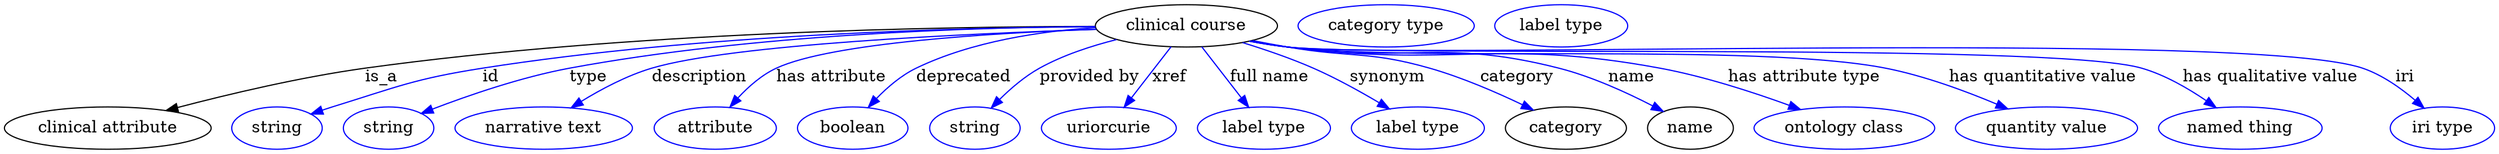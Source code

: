 digraph {
	graph [bb="0,0,2116.9,123"];
	node [label="\N"];
	"clinical course"	[height=0.5,
		label="clinical course",
		pos="1003.7,105",
		width=2.1484];
	"clinical attribute"	[height=0.5,
		pos="87.742,18",
		width=2.4373];
	"clinical course" -> "clinical attribute"	[label=is_a,
		lp="325.74,61.5",
		pos="e,138.01,32.782 926.29,104.34 797.93,103.95 533.3,99.11 311.74,69 255.58,61.368 192.67,46.78 147.86,35.323"];
	id	[color=blue,
		height=0.5,
		label=string,
		pos="231.74,18",
		width=1.0652];
	"clinical course" -> id	[color=blue,
		label=id,
		lp="413.74,61.5",
		pos="e,260.97,29.732 926.42,104.28 812.11,103.6 591.6,98.148 406.74,69 359.02,61.475 305.87,45.101 270.81,33.134",
		style=solid];
	type	[color=blue,
		height=0.5,
		label=string,
		pos="326.74,18",
		width=1.0652];
	"clinical course" -> type	[color=blue,
		label=type,
		lp="495.74,61.5",
		pos="e,354.64,30.564 926.22,104.55 823.31,103.97 636.33,98.402 479.74,69 439.22,61.392 394.59,45.947 364.04,34.224",
		style=solid];
	description	[color=blue,
		height=0.5,
		label="narrative text",
		pos="458.74,18",
		width=2.0943];
	"clinical course" -> description	[color=blue,
		label=description,
		lp="590.24,61.5",
		pos="e,481.84,35.322 927.33,102.01 816.87,98.471 618.3,89.436 549.74,69 528.9,62.787 507.49,51.324 490.68,40.94",
		style=solid];
	"has attribute"	[color=blue,
		height=0.5,
		label=attribute,
		pos="603.74,18",
		width=1.4443];
	"clinical course" -> "has attribute"	[color=blue,
		label="has attribute",
		lp="701.74,61.5",
		pos="e,615.98,35.962 927.14,102.21 839.33,99.127 701.48,90.876 654.74,69 642.46,63.251 631.36,53.288 622.68,43.761",
		style=solid];
	deprecated	[color=blue,
		height=0.5,
		label=boolean,
		pos="720.74,18",
		width=1.2999];
	"clinical course" -> deprecated	[color=blue,
		label=deprecated,
		lp="814.24,61.5",
		pos="e,733.72,35.714 932.67,97.853 875.75,92.075 801.06,82.32 773.74,69 761.18,62.876 749.59,52.727 740.47,43.167",
		style=solid];
	"provided by"	[color=blue,
		height=0.5,
		label=string,
		pos="823.74,18",
		width=1.0652];
	"clinical course" -> "provided by"	[color=blue,
		label="provided by",
		lp="921.24,61.5",
		pos="e,837.65,35.107 944.3,93.324 922.78,87.946 898.86,80.129 878.74,69 866.27,62.098 854.32,51.842 844.76,42.412",
		style=solid];
	xref	[color=blue,
		height=0.5,
		label=uriorcurie,
		pos="937.74,18",
		width=1.5887];
	"clinical course" -> xref	[color=blue,
		label=xref,
		lp="989.24,61.5",
		pos="e,950.75,35.758 990.7,87.207 981.12,74.866 967.94,57.894 957.13,43.967",
		style=solid];
	"full name"	[color=blue,
		height=0.5,
		label="label type",
		pos="1069.7,18",
		width=1.5707];
	"clinical course" -> "full name"	[color=blue,
		label="full name",
		lp="1074.2,61.5",
		pos="e,1056.7,35.758 1016.8,87.207 1026.4,74.866 1039.5,57.894 1050.4,43.967",
		style=solid];
	synonym	[color=blue,
		height=0.5,
		label="label type",
		pos="1200.7,18",
		width=1.5707];
	"clinical course" -> synonym	[color=blue,
		label=synonym,
		lp="1174.7,61.5",
		pos="e,1176.5,34.366 1051.5,90.745 1070.6,84.889 1092.5,77.418 1111.7,69 1130.9,60.605 1151.3,49.311 1167.8,39.582",
		style=solid];
	category	[height=0.5,
		pos="1326.7,18",
		width=1.4263];
	"clinical course" -> category	[color=blue,
		label=category,
		lp="1285.2,61.5",
		pos="e,1298.9,33.444 1059.6,92.549 1069.7,90.614 1080,88.687 1089.7,87 1143.3,77.726 1158.5,83.885 1210.7,69 1238.1,61.225 1267.4,48.521 \
1289.8,37.865",
		style=solid];
	name	[height=0.5,
		pos="1432.7,18",
		width=1.011];
	"clinical course" -> name	[color=blue,
		label=name,
		lp="1382.7,61.5",
		pos="e,1409.6,32.183 1058.6,92.152 1068.9,90.213 1079.6,88.387 1089.7,87 1191.8,72.991 1220.9,94.36 1320.7,69 1348.8,61.874 1378.6,48.225 \
1400.4,36.985",
		style=solid];
	"has attribute type"	[color=blue,
		height=0.5,
		label="ontology class",
		pos="1563.7,18",
		width=2.1304];
	"clinical course" -> "has attribute type"	[color=blue,
		label="has attribute type",
		lp="1529.7,61.5",
		pos="e,1526.4,33.848 1058.2,92.064 1068.6,90.109 1079.5,88.3 1089.7,87 1229.7,69.275 1268,94.613 1406.7,69 1444.6,62.019 1486,48.58 1516.7,\
37.391",
		style=solid];
	"has quantitative value"	[color=blue,
		height=0.5,
		label="quantity value",
		pos="1735.7,18",
		width=2.1484];
	"clinical course" -> "has quantitative value"	[color=blue,
		label="has quantitative value",
		lp="1732.7,61.5",
		pos="e,1702.8,34.358 1057.7,91.972 1068.3,89.999 1079.3,88.208 1089.7,87 1202.2,73.984 1487.7,90.669 1598.7,69 1631.5,62.61 1666.8,49.545 \
1693.4,38.372",
		style=solid];
	"has qualitative value"	[color=blue,
		height=0.5,
		label="named thing",
		pos="1900.7,18",
		width=1.9318];
	"clinical course" -> "has qualitative value"	[color=blue,
		label="has qualitative value",
		lp="1926.2,61.5",
		pos="e,1880.1,35.448 1057.2,91.97 1067.9,89.97 1079.2,88.169 1089.7,87 1170.1,78.133 1739.1,91.395 1816.7,69 1836.4,63.338 1856.1,51.946 \
1871.5,41.464",
		style=solid];
	iri	[color=blue,
		height=0.5,
		label="iri type",
		pos="2072.7,18",
		width=1.2277];
	"clinical course" -> iri	[color=blue,
		label=iri,
		lp="2040.7,61.5",
		pos="e,2057.1,34.957 1057.2,91.927 1067.9,89.931 1079.1,88.142 1089.7,87 1190.8,76.098 1908.4,101.65 2004.7,69 2021.4,63.366 2037.3,52.06 \
2049.6,41.622",
		style=solid];
	"named thing_category"	[color=blue,
		height=0.5,
		label="category type",
		pos="1173.7,105",
		width=2.0762];
	attribute_name	[color=blue,
		height=0.5,
		label="label type",
		pos="1322.7,105",
		width=1.5707];
}
